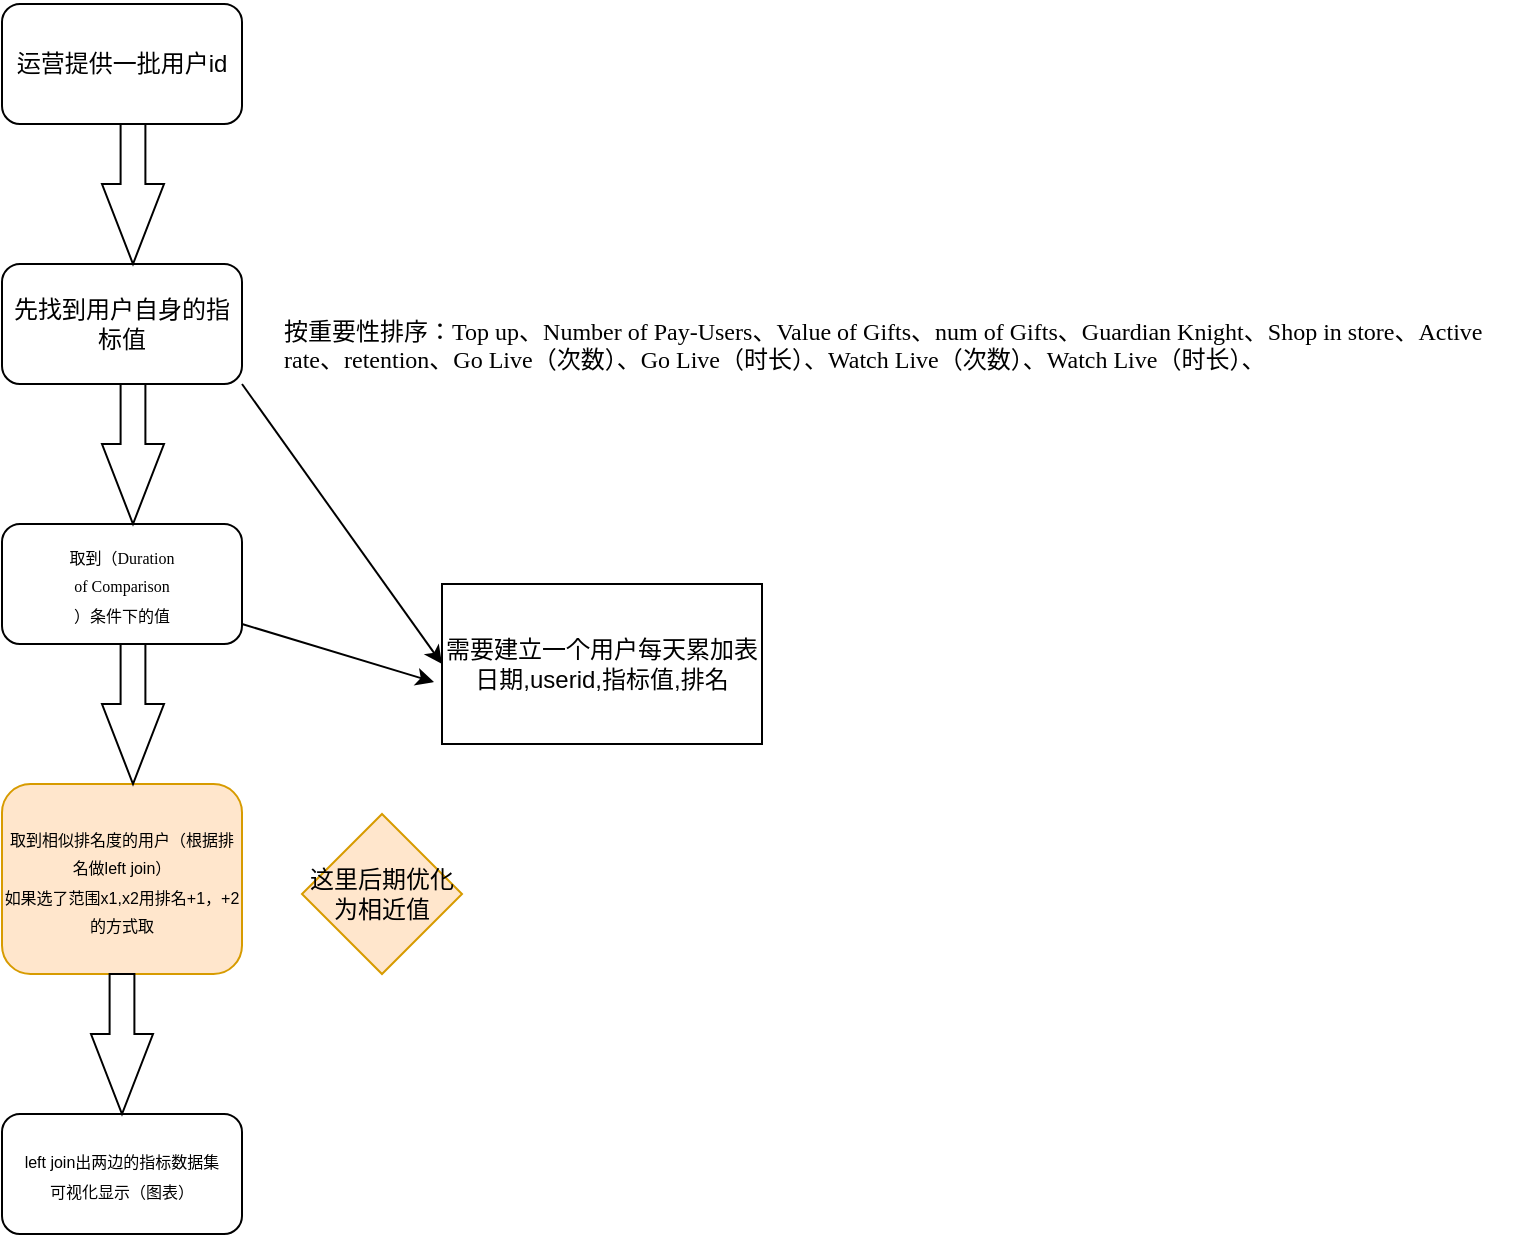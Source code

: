 <mxfile version="13.9.9" type="github">
  <diagram id="cYfA3YZg0H0NjDB7c8gp" name="Page-1">
    <mxGraphModel dx="1422" dy="762" grid="1" gridSize="10" guides="1" tooltips="1" connect="1" arrows="1" fold="1" page="1" pageScale="1" pageWidth="827" pageHeight="1169" math="0" shadow="0">
      <root>
        <mxCell id="0" />
        <mxCell id="1" parent="0" />
        <mxCell id="n8hi-Df5wWBjK-nF81Oh-2" value="运营提供一批用户id" style="rounded=1;whiteSpace=wrap;html=1;" vertex="1" parent="1">
          <mxGeometry x="120" y="190" width="120" height="60" as="geometry" />
        </mxCell>
        <mxCell id="n8hi-Df5wWBjK-nF81Oh-4" value="先找到用户自身的指标值" style="rounded=1;whiteSpace=wrap;html=1;" vertex="1" parent="1">
          <mxGeometry x="120" y="320" width="120" height="60" as="geometry" />
        </mxCell>
        <mxCell id="n8hi-Df5wWBjK-nF81Oh-5" value="&#xa;&#xa;&#xa;&#xa;&#xa;&#xa;&#xa;&#xa;&#xa;&#xa;&#xa;&lt;p style=&quot;margin-top: 0pt ; margin-bottom: 0pt ; margin-left: 0in ; text-align: left ; direction: ltr ; unicode-bidi: embed ; word-break: normal&quot;&gt;&lt;span style=&quot;font-size: 9.0pt ; color: black&quot;&gt;按重要性排序：&lt;/span&gt;&lt;span style=&quot;font-size: 9.0pt ; font-family: &amp;quot;calibri&amp;quot; ; color: black&quot;&gt;Top up&lt;/span&gt;&lt;span style=&quot;font-size: 9.0pt ; color: black&quot;&gt;、&lt;/span&gt;&lt;span style=&quot;font-size: 9.0pt ; font-family: &amp;quot;calibri&amp;quot; ; color: black&quot;&gt;Number of Pay-Users&lt;/span&gt;&lt;span style=&quot;font-size: 9.0pt ; color: black&quot;&gt;、&lt;/span&gt;&lt;span style=&quot;font-size: 9.0pt ; font-family: &amp;quot;calibri&amp;quot; ; color: black&quot;&gt;Value of Gifts&lt;/span&gt;&lt;span style=&quot;font-size: 9.0pt ; color: black&quot;&gt;、&lt;/span&gt;&lt;span style=&quot;font-size: 9.0pt ; font-family: &amp;quot;calibri&amp;quot; ; color: black&quot;&gt;num of Gifts&lt;/span&gt;&lt;span style=&quot;font-size: 9.0pt ; color: black&quot;&gt;、&lt;/span&gt;&lt;span style=&quot;font-size: 9.0pt ; font-family: &amp;quot;calibri&amp;quot; ; color: black&quot;&gt;Guardian Knight&lt;/span&gt;&lt;span style=&quot;font-size: 9.0pt ; color: black&quot;&gt;、&lt;/span&gt;&lt;span style=&quot;font-size: 9.0pt ; font-family: &amp;quot;calibri&amp;quot; ; color: black&quot;&gt;Shop in store&lt;/span&gt;&lt;span style=&quot;font-size: 9.0pt ; color: black&quot;&gt;、&lt;/span&gt;&lt;span style=&quot;font-size: 9.0pt ; font-family: &amp;quot;calibri&amp;quot; ; color: black&quot;&gt;Active rate&lt;/span&gt;&lt;span style=&quot;font-size: 9.0pt ; color: black&quot;&gt;、&lt;/span&gt;&lt;span style=&quot;font-size: 9.0pt ; font-family: &amp;quot;calibri&amp;quot; ; color: black&quot;&gt;retention&lt;/span&gt;&lt;span style=&quot;font-size: 9.0pt ; color: black&quot;&gt;、&lt;/span&gt;&lt;span style=&quot;font-size: 9.0pt ; font-family: &amp;quot;calibri&amp;quot; ; color: black&quot;&gt;Go Live&lt;/span&gt;&lt;span style=&quot;font-size: 9.0pt ; color: black&quot;&gt;（次数）、&lt;/span&gt;&lt;span style=&quot;font-size: 9.0pt ; font-family: &amp;quot;calibri&amp;quot; ; color: black&quot;&gt;Go Live&lt;/span&gt;&lt;span style=&quot;font-size: 9.0pt ; color: black&quot;&gt;（时长）、&lt;/span&gt;&lt;span style=&quot;font-size: 9.0pt ; font-family: &amp;quot;calibri&amp;quot; ; color: black&quot;&gt;Watch Live&lt;/span&gt;&lt;span style=&quot;font-size: 9.0pt ; color: black&quot;&gt;（次数）、&lt;/span&gt;&lt;span style=&quot;font-size: 9.0pt ; font-family: &amp;quot;calibri&amp;quot; ; color: black&quot;&gt;Watch Live&lt;/span&gt;&lt;span style=&quot;font-size: 9.0pt ; color: black&quot;&gt;（时长）、&lt;/span&gt;&lt;/p&gt;&#xa;&#xa;&#xa;&#xa;&#xa;&#xa;" style="text;html=1;strokeColor=none;fillColor=none;align=center;verticalAlign=middle;whiteSpace=wrap;rounded=0;" vertex="1" parent="1">
          <mxGeometry x="260" y="320" width="620" height="10" as="geometry" />
        </mxCell>
        <mxCell id="n8hi-Df5wWBjK-nF81Oh-9" value="&lt;font style=&quot;font-size: 8px&quot;&gt;取到（&lt;span style=&quot;font-family: &amp;#34;calibri&amp;#34;&quot;&gt;Duration&lt;br&gt;of Comparison&lt;/span&gt;&lt;br&gt;）条件下的值&lt;/font&gt;" style="rounded=1;whiteSpace=wrap;html=1;" vertex="1" parent="1">
          <mxGeometry x="120" y="450" width="120" height="60" as="geometry" />
        </mxCell>
        <mxCell id="n8hi-Df5wWBjK-nF81Oh-10" value="&lt;font style=&quot;font-size: 8px&quot;&gt;取到相似排名度的用户（根据排名做left join）&lt;br&gt;如果选了范围x1,x2用排名+1，+2的方式取&lt;br&gt;&lt;/font&gt;" style="rounded=1;whiteSpace=wrap;html=1;fillColor=#ffe6cc;strokeColor=#d79b00;" vertex="1" parent="1">
          <mxGeometry x="120" y="580" width="120" height="95" as="geometry" />
        </mxCell>
        <mxCell id="n8hi-Df5wWBjK-nF81Oh-18" value="&lt;span&gt;这里后期优化为相近值&lt;/span&gt;" style="rhombus;whiteSpace=wrap;html=1;fillColor=#ffe6cc;strokeColor=#d79b00;" vertex="1" parent="1">
          <mxGeometry x="270" y="595" width="80" height="80" as="geometry" />
        </mxCell>
        <mxCell id="n8hi-Df5wWBjK-nF81Oh-19" value="&lt;span style=&quot;font-size: 8px&quot;&gt;left join出两边的指标数据集&lt;br&gt;可视化显示（图表）&lt;br&gt;&lt;/span&gt;" style="rounded=1;whiteSpace=wrap;html=1;" vertex="1" parent="1">
          <mxGeometry x="120" y="745" width="120" height="60" as="geometry" />
        </mxCell>
        <mxCell id="n8hi-Df5wWBjK-nF81Oh-20" value="&lt;span&gt;需要建立一个用户每天累加表&lt;br&gt;日期,userid,指标值,排名&lt;br&gt;&lt;/span&gt;" style="rounded=0;whiteSpace=wrap;html=1;" vertex="1" parent="1">
          <mxGeometry x="340" y="480" width="160" height="80" as="geometry" />
        </mxCell>
        <mxCell id="n8hi-Df5wWBjK-nF81Oh-26" value="" style="html=1;shadow=0;dashed=0;align=center;verticalAlign=middle;shape=mxgraph.arrows2.arrow;dy=0.6;dx=40;direction=south;notch=0;" vertex="1" parent="1">
          <mxGeometry x="170" y="250" width="31" height="70" as="geometry" />
        </mxCell>
        <mxCell id="n8hi-Df5wWBjK-nF81Oh-27" value="" style="html=1;shadow=0;dashed=0;align=center;verticalAlign=middle;shape=mxgraph.arrows2.arrow;dy=0.6;dx=40;direction=south;notch=0;" vertex="1" parent="1">
          <mxGeometry x="170" y="510" width="31" height="70" as="geometry" />
        </mxCell>
        <mxCell id="n8hi-Df5wWBjK-nF81Oh-30" value="" style="html=1;shadow=0;dashed=0;align=center;verticalAlign=middle;shape=mxgraph.arrows2.arrow;dy=0.6;dx=40;direction=south;notch=0;" vertex="1" parent="1">
          <mxGeometry x="170" y="380" width="31" height="70" as="geometry" />
        </mxCell>
        <mxCell id="n8hi-Df5wWBjK-nF81Oh-34" value="" style="html=1;shadow=0;dashed=0;align=center;verticalAlign=middle;shape=mxgraph.arrows2.arrow;dy=0.6;dx=40;direction=south;notch=0;" vertex="1" parent="1">
          <mxGeometry x="164.5" y="675" width="31" height="70" as="geometry" />
        </mxCell>
        <mxCell id="n8hi-Df5wWBjK-nF81Oh-35" value="" style="endArrow=classic;html=1;entryX=-0.025;entryY=0.613;entryDx=0;entryDy=0;entryPerimeter=0;" edge="1" parent="1" target="n8hi-Df5wWBjK-nF81Oh-20">
          <mxGeometry width="50" height="50" relative="1" as="geometry">
            <mxPoint x="240" y="500" as="sourcePoint" />
            <mxPoint x="290" y="450" as="targetPoint" />
          </mxGeometry>
        </mxCell>
        <mxCell id="n8hi-Df5wWBjK-nF81Oh-37" value="" style="endArrow=classic;html=1;entryX=0;entryY=0.5;entryDx=0;entryDy=0;exitX=1;exitY=1;exitDx=0;exitDy=0;" edge="1" parent="1" source="n8hi-Df5wWBjK-nF81Oh-4" target="n8hi-Df5wWBjK-nF81Oh-20">
          <mxGeometry width="50" height="50" relative="1" as="geometry">
            <mxPoint x="250" y="610" as="sourcePoint" />
            <mxPoint x="330" y="540" as="targetPoint" />
          </mxGeometry>
        </mxCell>
      </root>
    </mxGraphModel>
  </diagram>
</mxfile>
